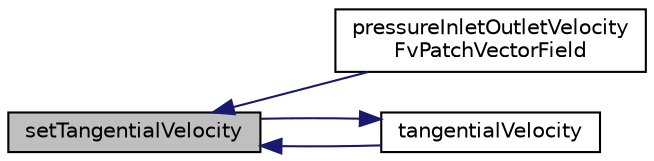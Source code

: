 digraph "setTangentialVelocity"
{
  bgcolor="transparent";
  edge [fontname="Helvetica",fontsize="10",labelfontname="Helvetica",labelfontsize="10"];
  node [fontname="Helvetica",fontsize="10",shape=record];
  rankdir="LR";
  Node133 [label="setTangentialVelocity",height=0.2,width=0.4,color="black", fillcolor="grey75", style="filled", fontcolor="black"];
  Node133 -> Node134 [dir="back",color="midnightblue",fontsize="10",style="solid",fontname="Helvetica"];
  Node134 [label="pressureInletOutletVelocity\lFvPatchVectorField",height=0.2,width=0.4,color="black",URL="$a23033.html#ad03b7862837a11794d9f5e6c729c236e",tooltip="Construct as copy setting internal field reference. "];
  Node133 -> Node135 [dir="back",color="midnightblue",fontsize="10",style="solid",fontname="Helvetica"];
  Node135 [label="tangentialVelocity",height=0.2,width=0.4,color="black",URL="$a23033.html#a04b8709a5d2bf495ca52f965bbe2bc7e",tooltip="Return the tangential velocity. "];
  Node135 -> Node133 [dir="back",color="midnightblue",fontsize="10",style="solid",fontname="Helvetica"];
}
